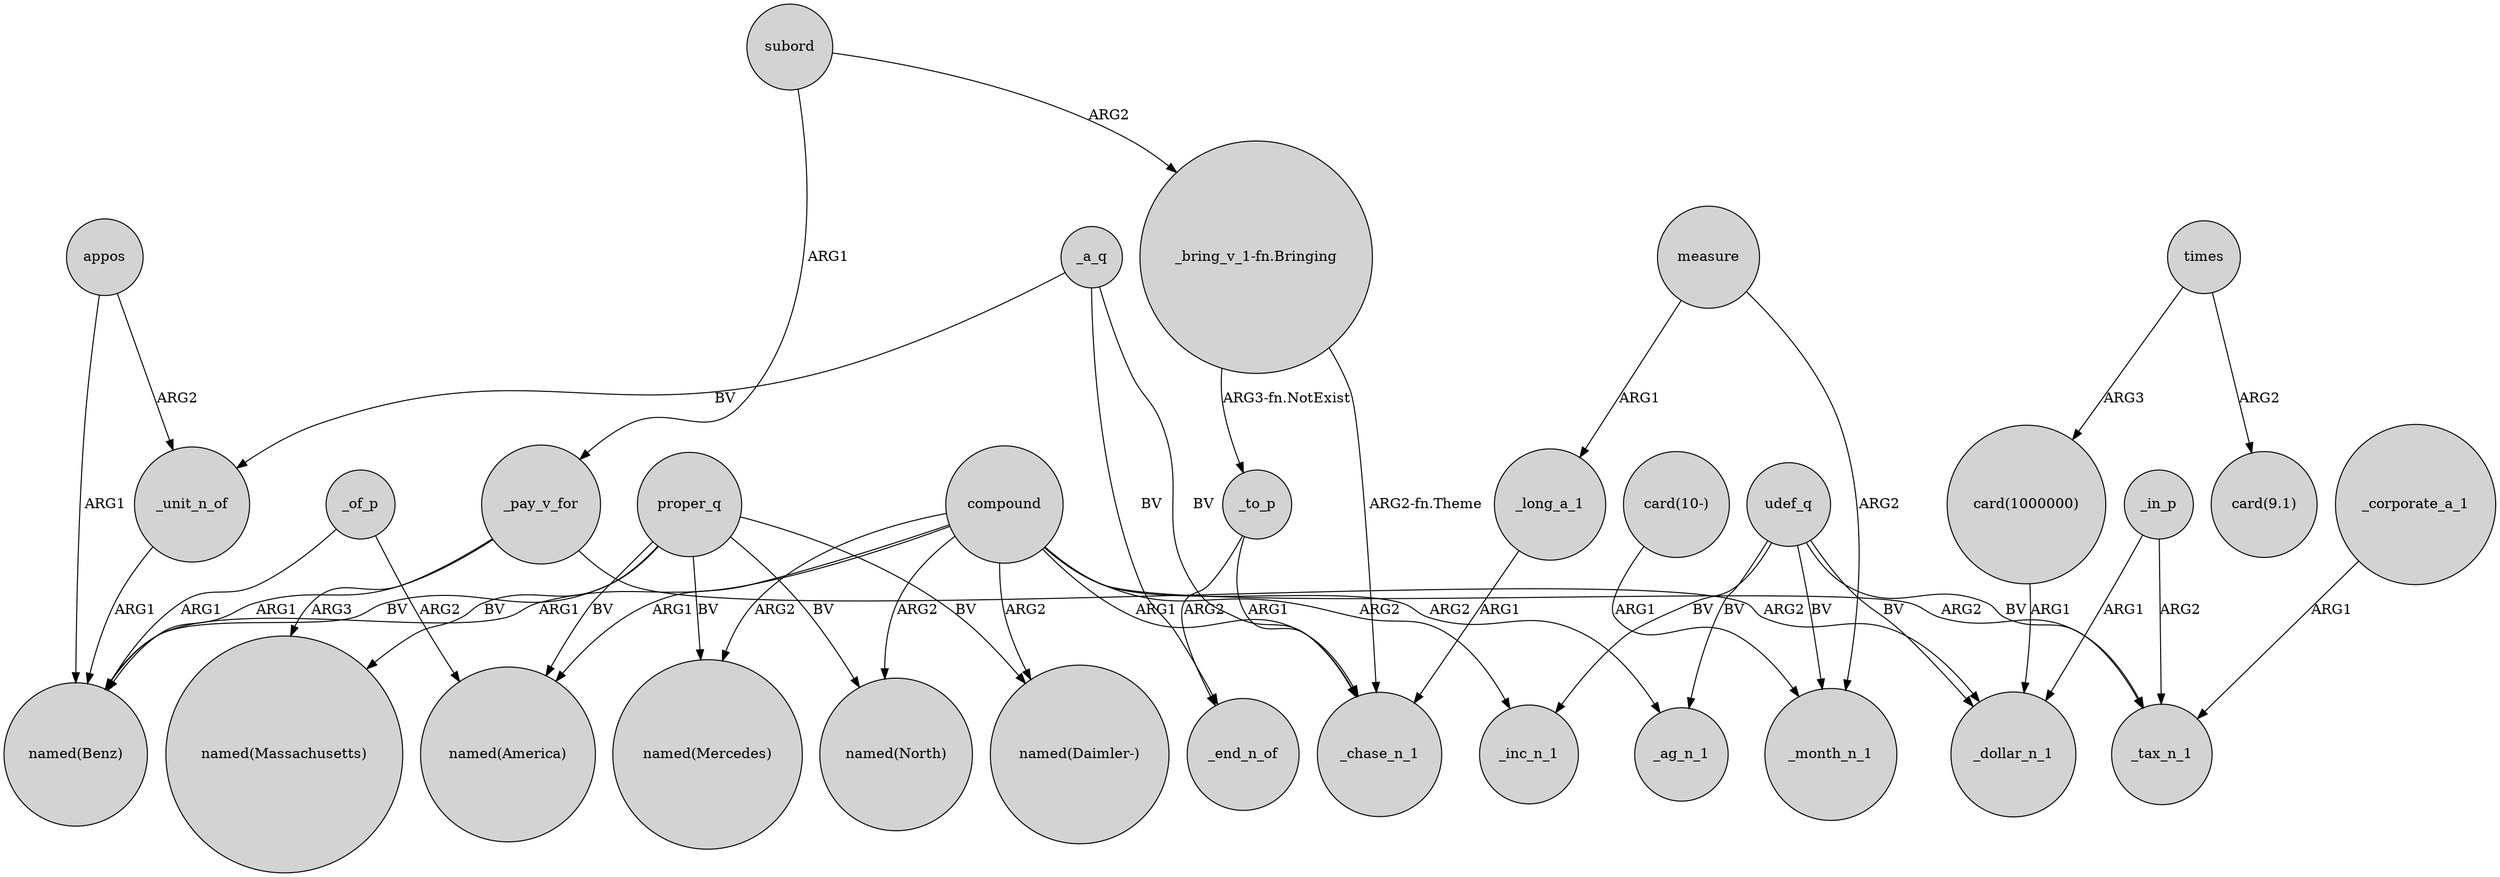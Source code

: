 digraph {
	node [shape=circle style=filled]
	compound -> "named(North)" [label=ARG2]
	times -> "card(9.1)" [label=ARG2]
	_unit_n_of -> "named(Benz)" [label=ARG1]
	"card(1000000)" -> _dollar_n_1 [label=ARG1]
	measure -> _long_a_1 [label=ARG1]
	udef_q -> _inc_n_1 [label=BV]
	proper_q -> "named(Mercedes)" [label=BV]
	proper_q -> "named(North)" [label=BV]
	proper_q -> "named(Benz)" [label=BV]
	subord -> _pay_v_for [label=ARG1]
	_to_p -> _chase_n_1 [label=ARG1]
	compound -> "named(America)" [label=ARG1]
	_a_q -> _end_n_of [label=BV]
	compound -> "named(Benz)" [label=ARG1]
	compound -> _chase_n_1 [label=ARG1]
	_of_p -> "named(Benz)" [label=ARG1]
	_pay_v_for -> "named(Massachusetts)" [label=ARG3]
	_of_p -> "named(America)" [label=ARG2]
	udef_q -> _ag_n_1 [label=BV]
	udef_q -> _month_n_1 [label=BV]
	_pay_v_for -> "named(Benz)" [label=ARG1]
	compound -> _ag_n_1 [label=ARG2]
	_pay_v_for -> _dollar_n_1 [label=ARG2]
	appos -> "named(Benz)" [label=ARG1]
	_to_p -> _end_n_of [label=ARG2]
	"card(10-)" -> _month_n_1 [label=ARG1]
	proper_q -> "named(Daimler-)" [label=BV]
	udef_q -> _tax_n_1 [label=BV]
	_long_a_1 -> _chase_n_1 [label=ARG1]
	"_bring_v_1-fn.Bringing" -> _chase_n_1 [label="ARG2-fn.Theme"]
	_corporate_a_1 -> _tax_n_1 [label=ARG1]
	times -> "card(1000000)" [label=ARG3]
	_a_q -> _unit_n_of [label=BV]
	_a_q -> _chase_n_1 [label=BV]
	proper_q -> "named(Massachusetts)" [label=BV]
	"_bring_v_1-fn.Bringing" -> _to_p [label="ARG3-fn.NotExist"]
	_in_p -> _tax_n_1 [label=ARG2]
	_in_p -> _dollar_n_1 [label=ARG1]
	compound -> "named(Mercedes)" [label=ARG2]
	udef_q -> _dollar_n_1 [label=BV]
	compound -> _tax_n_1 [label=ARG2]
	compound -> _inc_n_1 [label=ARG2]
	proper_q -> "named(America)" [label=BV]
	measure -> _month_n_1 [label=ARG2]
	compound -> "named(Daimler-)" [label=ARG2]
	appos -> _unit_n_of [label=ARG2]
	subord -> "_bring_v_1-fn.Bringing" [label=ARG2]
}
